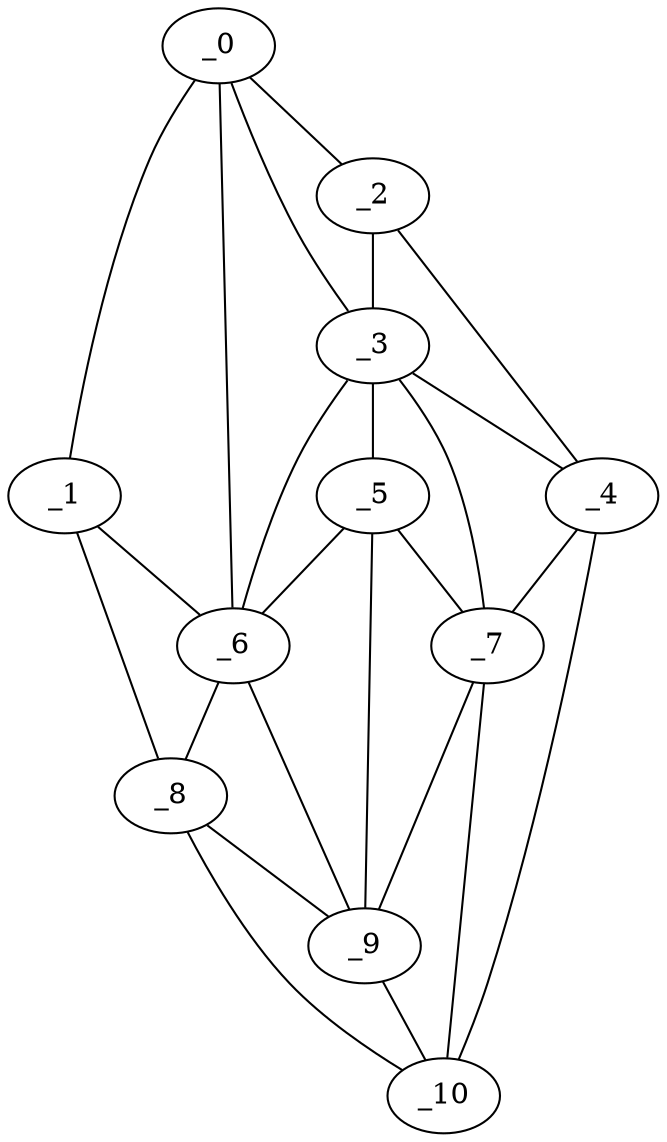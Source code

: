 graph "obj52__195.gxl" {
	_0	 [x=29,
		y=5];
	_1	 [x=46,
		y=5];
	_0 -- _1	 [valence=1];
	_2	 [x=50,
		y=122];
	_0 -- _2	 [valence=1];
	_3	 [x=56,
		y=110];
	_0 -- _3	 [valence=1];
	_6	 [x=81,
		y=70];
	_0 -- _6	 [valence=2];
	_1 -- _6	 [valence=1];
	_8	 [x=83,
		y=7];
	_1 -- _8	 [valence=1];
	_2 -- _3	 [valence=2];
	_4	 [x=64,
		y=125];
	_2 -- _4	 [valence=1];
	_3 -- _4	 [valence=2];
	_5	 [x=80,
		y=82];
	_3 -- _5	 [valence=1];
	_3 -- _6	 [valence=2];
	_7	 [x=82,
		y=99];
	_3 -- _7	 [valence=2];
	_4 -- _7	 [valence=1];
	_10	 [x=94,
		y=114];
	_4 -- _10	 [valence=1];
	_5 -- _6	 [valence=2];
	_5 -- _7	 [valence=1];
	_9	 [x=91,
		y=105];
	_5 -- _9	 [valence=2];
	_6 -- _8	 [valence=2];
	_6 -- _9	 [valence=1];
	_7 -- _9	 [valence=2];
	_7 -- _10	 [valence=1];
	_8 -- _9	 [valence=2];
	_8 -- _10	 [valence=1];
	_9 -- _10	 [valence=2];
}

